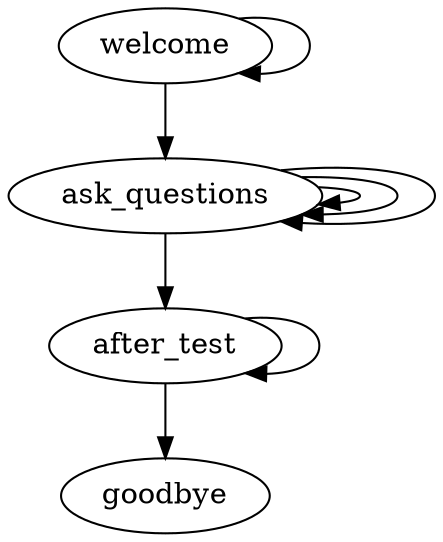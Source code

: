 digraph Quiz {
  welcome -> welcome
  welcome -> ask_questions
  ask_questions -> ask_questions
  ask_questions -> ask_questions
  ask_questions -> ask_questions
  ask_questions -> after_test
  after_test    -> after_test
  after_test    -> goodbye

}